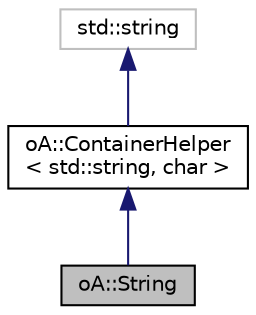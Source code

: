 digraph "oA::String"
{
  edge [fontname="Helvetica",fontsize="10",labelfontname="Helvetica",labelfontsize="10"];
  node [fontname="Helvetica",fontsize="10",shape=record];
  Node3 [label="oA::String",height=0.2,width=0.4,color="black", fillcolor="grey75", style="filled", fontcolor="black"];
  Node4 -> Node3 [dir="back",color="midnightblue",fontsize="10",style="solid",fontname="Helvetica"];
  Node4 [label="oA::ContainerHelper\l\< std::string, char \>",height=0.2,width=0.4,color="black", fillcolor="white", style="filled",URL="$classo_a_1_1_container_helper.html"];
  Node5 -> Node4 [dir="back",color="midnightblue",fontsize="10",style="solid",fontname="Helvetica"];
  Node5 [label="std::string",height=0.2,width=0.4,color="grey75", fillcolor="white", style="filled"];
}
